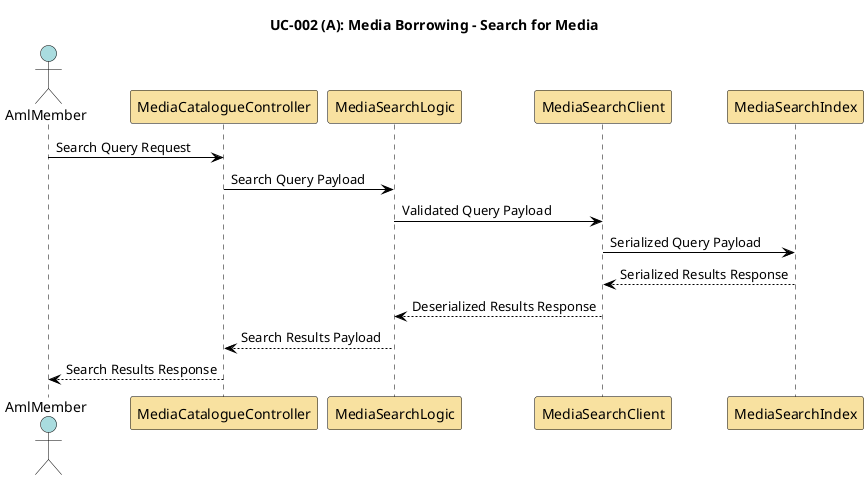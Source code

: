 @startuml media-borrowing-sequence-1

skinparam sequence {
    ActorBorderColor Black
    ActorBackgroundColor #A9DCDF
    ParticipantBorderColor Black
    ParticipantBackgroundColor #F8E1A0
    LifeLineBorderColor Black
    LifeLineBackgroundColor White
    NoteBorderColor Black
    NoteBackgroundColor #FEFECE
    ArrowColor Black
    ArrowThickness 1
    ActivationBorderColor Black
    ActivationBackgroundColor #B3E2CD
}

title UC-002 (A): Media Borrowing - Search for Media

actor AmlMember as aml_member
participant MediaCatalogueController as media_search_controller
participant MediaSearchLogic as media_search_logic
participant MediaSearchClient as media_search_client
participant MediaSearchIndex as media_search_index

aml_member -> media_search_controller: Search Query Request
media_search_controller -> media_search_logic: Search Query Payload
media_search_logic -> media_search_client: Validated Query Payload
media_search_client -> media_search_index: Serialized Query Payload
media_search_index --> media_search_client: Serialized Results Response
media_search_client --> media_search_logic: Deserialized Results Response
media_search_logic --> media_search_controller: Search Results Payload
media_search_controller --> aml_member: Search Results Response


@enduml